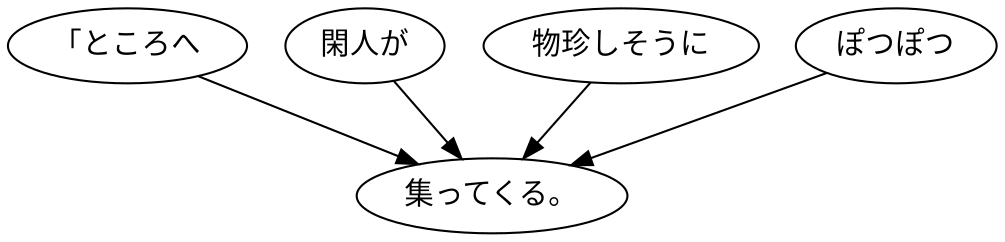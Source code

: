 digraph graph1565 {
	node0 [label="「ところへ"];
	node1 [label="閑人が"];
	node2 [label="物珍しそうに"];
	node3 [label="ぽつぽつ"];
	node4 [label="集ってくる。"];
	node0 -> node4;
	node1 -> node4;
	node2 -> node4;
	node3 -> node4;
}
